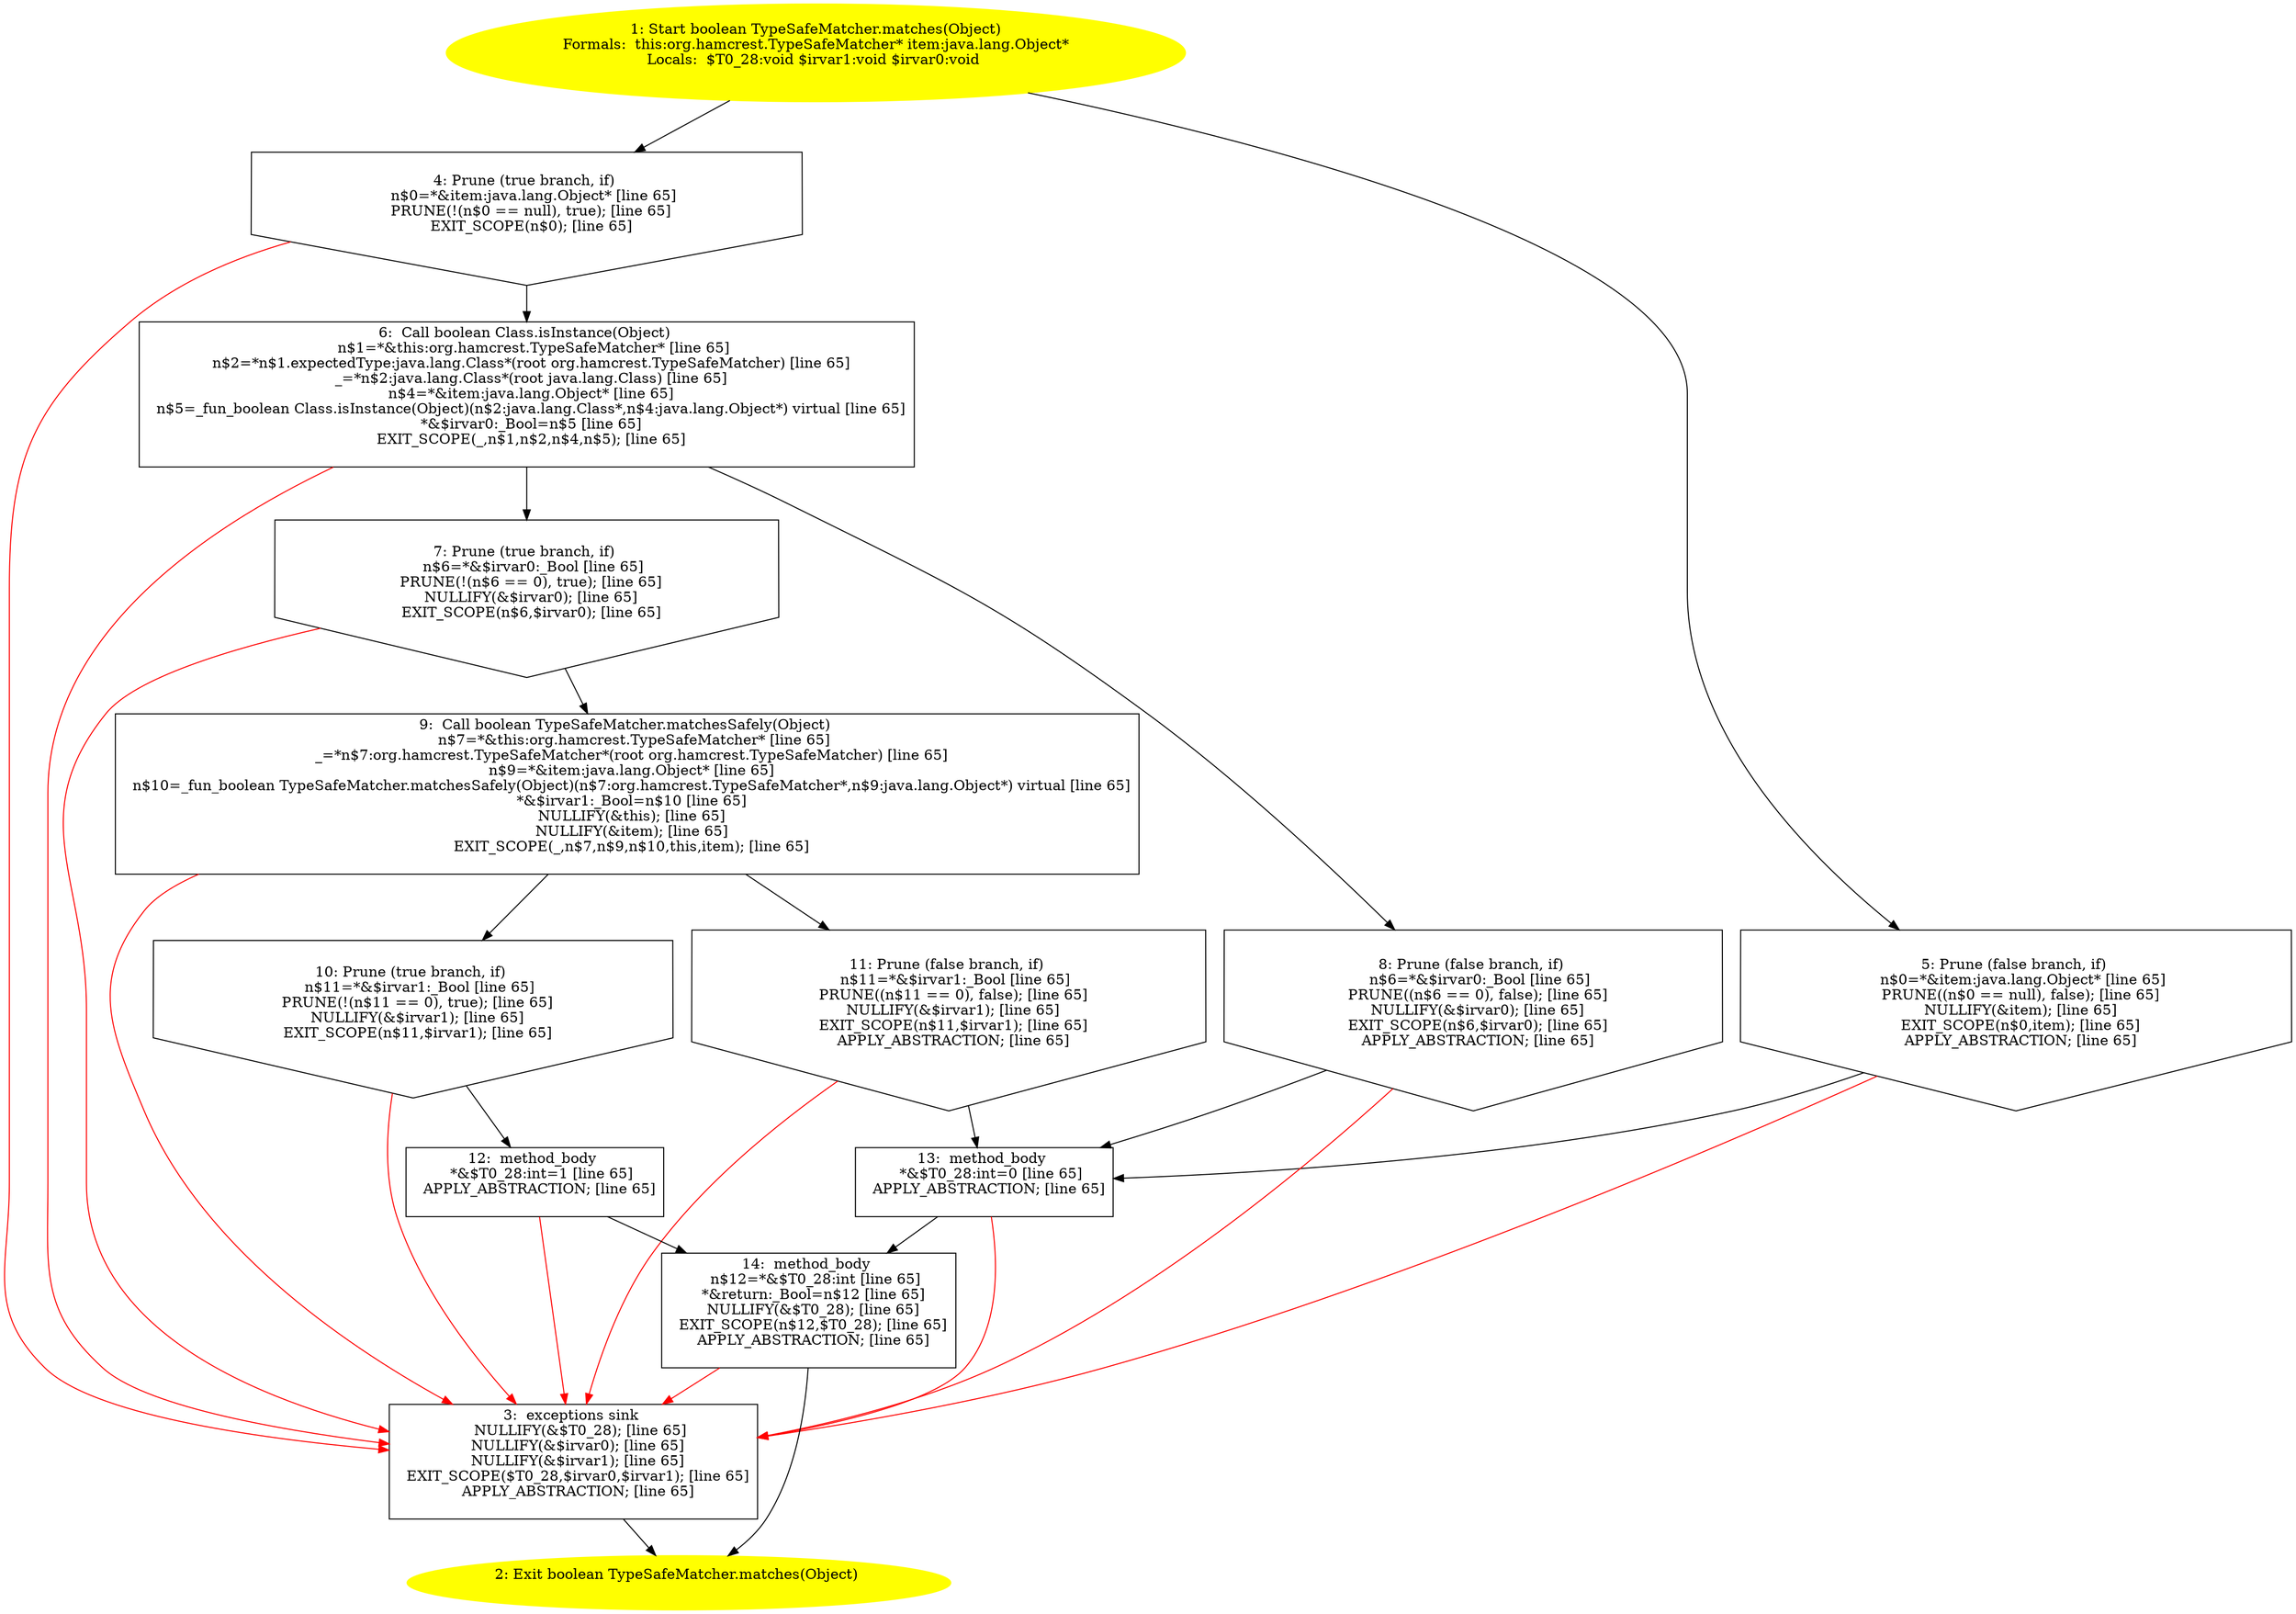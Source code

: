 /* @generated */
digraph cfg {
"org.hamcrest.TypeSafeMatcher.matches(java.lang.Object):boolean.f799bac67b7937a5bca63e672387992a_1" [label="1: Start boolean TypeSafeMatcher.matches(Object)\nFormals:  this:org.hamcrest.TypeSafeMatcher* item:java.lang.Object*\nLocals:  $T0_28:void $irvar1:void $irvar0:void \n  " color=yellow style=filled]
	

	 "org.hamcrest.TypeSafeMatcher.matches(java.lang.Object):boolean.f799bac67b7937a5bca63e672387992a_1" -> "org.hamcrest.TypeSafeMatcher.matches(java.lang.Object):boolean.f799bac67b7937a5bca63e672387992a_4" ;
	 "org.hamcrest.TypeSafeMatcher.matches(java.lang.Object):boolean.f799bac67b7937a5bca63e672387992a_1" -> "org.hamcrest.TypeSafeMatcher.matches(java.lang.Object):boolean.f799bac67b7937a5bca63e672387992a_5" ;
"org.hamcrest.TypeSafeMatcher.matches(java.lang.Object):boolean.f799bac67b7937a5bca63e672387992a_2" [label="2: Exit boolean TypeSafeMatcher.matches(Object) \n  " color=yellow style=filled]
	

"org.hamcrest.TypeSafeMatcher.matches(java.lang.Object):boolean.f799bac67b7937a5bca63e672387992a_3" [label="3:  exceptions sink \n   NULLIFY(&$T0_28); [line 65]\n  NULLIFY(&$irvar0); [line 65]\n  NULLIFY(&$irvar1); [line 65]\n  EXIT_SCOPE($T0_28,$irvar0,$irvar1); [line 65]\n  APPLY_ABSTRACTION; [line 65]\n " shape="box"]
	

	 "org.hamcrest.TypeSafeMatcher.matches(java.lang.Object):boolean.f799bac67b7937a5bca63e672387992a_3" -> "org.hamcrest.TypeSafeMatcher.matches(java.lang.Object):boolean.f799bac67b7937a5bca63e672387992a_2" ;
"org.hamcrest.TypeSafeMatcher.matches(java.lang.Object):boolean.f799bac67b7937a5bca63e672387992a_4" [label="4: Prune (true branch, if) \n   n$0=*&item:java.lang.Object* [line 65]\n  PRUNE(!(n$0 == null), true); [line 65]\n  EXIT_SCOPE(n$0); [line 65]\n " shape="invhouse"]
	

	 "org.hamcrest.TypeSafeMatcher.matches(java.lang.Object):boolean.f799bac67b7937a5bca63e672387992a_4" -> "org.hamcrest.TypeSafeMatcher.matches(java.lang.Object):boolean.f799bac67b7937a5bca63e672387992a_6" ;
	 "org.hamcrest.TypeSafeMatcher.matches(java.lang.Object):boolean.f799bac67b7937a5bca63e672387992a_4" -> "org.hamcrest.TypeSafeMatcher.matches(java.lang.Object):boolean.f799bac67b7937a5bca63e672387992a_3" [color="red" ];
"org.hamcrest.TypeSafeMatcher.matches(java.lang.Object):boolean.f799bac67b7937a5bca63e672387992a_5" [label="5: Prune (false branch, if) \n   n$0=*&item:java.lang.Object* [line 65]\n  PRUNE((n$0 == null), false); [line 65]\n  NULLIFY(&item); [line 65]\n  EXIT_SCOPE(n$0,item); [line 65]\n  APPLY_ABSTRACTION; [line 65]\n " shape="invhouse"]
	

	 "org.hamcrest.TypeSafeMatcher.matches(java.lang.Object):boolean.f799bac67b7937a5bca63e672387992a_5" -> "org.hamcrest.TypeSafeMatcher.matches(java.lang.Object):boolean.f799bac67b7937a5bca63e672387992a_13" ;
	 "org.hamcrest.TypeSafeMatcher.matches(java.lang.Object):boolean.f799bac67b7937a5bca63e672387992a_5" -> "org.hamcrest.TypeSafeMatcher.matches(java.lang.Object):boolean.f799bac67b7937a5bca63e672387992a_3" [color="red" ];
"org.hamcrest.TypeSafeMatcher.matches(java.lang.Object):boolean.f799bac67b7937a5bca63e672387992a_6" [label="6:  Call boolean Class.isInstance(Object) \n   n$1=*&this:org.hamcrest.TypeSafeMatcher* [line 65]\n  n$2=*n$1.expectedType:java.lang.Class*(root org.hamcrest.TypeSafeMatcher) [line 65]\n  _=*n$2:java.lang.Class*(root java.lang.Class) [line 65]\n  n$4=*&item:java.lang.Object* [line 65]\n  n$5=_fun_boolean Class.isInstance(Object)(n$2:java.lang.Class*,n$4:java.lang.Object*) virtual [line 65]\n  *&$irvar0:_Bool=n$5 [line 65]\n  EXIT_SCOPE(_,n$1,n$2,n$4,n$5); [line 65]\n " shape="box"]
	

	 "org.hamcrest.TypeSafeMatcher.matches(java.lang.Object):boolean.f799bac67b7937a5bca63e672387992a_6" -> "org.hamcrest.TypeSafeMatcher.matches(java.lang.Object):boolean.f799bac67b7937a5bca63e672387992a_7" ;
	 "org.hamcrest.TypeSafeMatcher.matches(java.lang.Object):boolean.f799bac67b7937a5bca63e672387992a_6" -> "org.hamcrest.TypeSafeMatcher.matches(java.lang.Object):boolean.f799bac67b7937a5bca63e672387992a_8" ;
	 "org.hamcrest.TypeSafeMatcher.matches(java.lang.Object):boolean.f799bac67b7937a5bca63e672387992a_6" -> "org.hamcrest.TypeSafeMatcher.matches(java.lang.Object):boolean.f799bac67b7937a5bca63e672387992a_3" [color="red" ];
"org.hamcrest.TypeSafeMatcher.matches(java.lang.Object):boolean.f799bac67b7937a5bca63e672387992a_7" [label="7: Prune (true branch, if) \n   n$6=*&$irvar0:_Bool [line 65]\n  PRUNE(!(n$6 == 0), true); [line 65]\n  NULLIFY(&$irvar0); [line 65]\n  EXIT_SCOPE(n$6,$irvar0); [line 65]\n " shape="invhouse"]
	

	 "org.hamcrest.TypeSafeMatcher.matches(java.lang.Object):boolean.f799bac67b7937a5bca63e672387992a_7" -> "org.hamcrest.TypeSafeMatcher.matches(java.lang.Object):boolean.f799bac67b7937a5bca63e672387992a_9" ;
	 "org.hamcrest.TypeSafeMatcher.matches(java.lang.Object):boolean.f799bac67b7937a5bca63e672387992a_7" -> "org.hamcrest.TypeSafeMatcher.matches(java.lang.Object):boolean.f799bac67b7937a5bca63e672387992a_3" [color="red" ];
"org.hamcrest.TypeSafeMatcher.matches(java.lang.Object):boolean.f799bac67b7937a5bca63e672387992a_8" [label="8: Prune (false branch, if) \n   n$6=*&$irvar0:_Bool [line 65]\n  PRUNE((n$6 == 0), false); [line 65]\n  NULLIFY(&$irvar0); [line 65]\n  EXIT_SCOPE(n$6,$irvar0); [line 65]\n  APPLY_ABSTRACTION; [line 65]\n " shape="invhouse"]
	

	 "org.hamcrest.TypeSafeMatcher.matches(java.lang.Object):boolean.f799bac67b7937a5bca63e672387992a_8" -> "org.hamcrest.TypeSafeMatcher.matches(java.lang.Object):boolean.f799bac67b7937a5bca63e672387992a_13" ;
	 "org.hamcrest.TypeSafeMatcher.matches(java.lang.Object):boolean.f799bac67b7937a5bca63e672387992a_8" -> "org.hamcrest.TypeSafeMatcher.matches(java.lang.Object):boolean.f799bac67b7937a5bca63e672387992a_3" [color="red" ];
"org.hamcrest.TypeSafeMatcher.matches(java.lang.Object):boolean.f799bac67b7937a5bca63e672387992a_9" [label="9:  Call boolean TypeSafeMatcher.matchesSafely(Object) \n   n$7=*&this:org.hamcrest.TypeSafeMatcher* [line 65]\n  _=*n$7:org.hamcrest.TypeSafeMatcher*(root org.hamcrest.TypeSafeMatcher) [line 65]\n  n$9=*&item:java.lang.Object* [line 65]\n  n$10=_fun_boolean TypeSafeMatcher.matchesSafely(Object)(n$7:org.hamcrest.TypeSafeMatcher*,n$9:java.lang.Object*) virtual [line 65]\n  *&$irvar1:_Bool=n$10 [line 65]\n  NULLIFY(&this); [line 65]\n  NULLIFY(&item); [line 65]\n  EXIT_SCOPE(_,n$7,n$9,n$10,this,item); [line 65]\n " shape="box"]
	

	 "org.hamcrest.TypeSafeMatcher.matches(java.lang.Object):boolean.f799bac67b7937a5bca63e672387992a_9" -> "org.hamcrest.TypeSafeMatcher.matches(java.lang.Object):boolean.f799bac67b7937a5bca63e672387992a_10" ;
	 "org.hamcrest.TypeSafeMatcher.matches(java.lang.Object):boolean.f799bac67b7937a5bca63e672387992a_9" -> "org.hamcrest.TypeSafeMatcher.matches(java.lang.Object):boolean.f799bac67b7937a5bca63e672387992a_11" ;
	 "org.hamcrest.TypeSafeMatcher.matches(java.lang.Object):boolean.f799bac67b7937a5bca63e672387992a_9" -> "org.hamcrest.TypeSafeMatcher.matches(java.lang.Object):boolean.f799bac67b7937a5bca63e672387992a_3" [color="red" ];
"org.hamcrest.TypeSafeMatcher.matches(java.lang.Object):boolean.f799bac67b7937a5bca63e672387992a_10" [label="10: Prune (true branch, if) \n   n$11=*&$irvar1:_Bool [line 65]\n  PRUNE(!(n$11 == 0), true); [line 65]\n  NULLIFY(&$irvar1); [line 65]\n  EXIT_SCOPE(n$11,$irvar1); [line 65]\n " shape="invhouse"]
	

	 "org.hamcrest.TypeSafeMatcher.matches(java.lang.Object):boolean.f799bac67b7937a5bca63e672387992a_10" -> "org.hamcrest.TypeSafeMatcher.matches(java.lang.Object):boolean.f799bac67b7937a5bca63e672387992a_12" ;
	 "org.hamcrest.TypeSafeMatcher.matches(java.lang.Object):boolean.f799bac67b7937a5bca63e672387992a_10" -> "org.hamcrest.TypeSafeMatcher.matches(java.lang.Object):boolean.f799bac67b7937a5bca63e672387992a_3" [color="red" ];
"org.hamcrest.TypeSafeMatcher.matches(java.lang.Object):boolean.f799bac67b7937a5bca63e672387992a_11" [label="11: Prune (false branch, if) \n   n$11=*&$irvar1:_Bool [line 65]\n  PRUNE((n$11 == 0), false); [line 65]\n  NULLIFY(&$irvar1); [line 65]\n  EXIT_SCOPE(n$11,$irvar1); [line 65]\n  APPLY_ABSTRACTION; [line 65]\n " shape="invhouse"]
	

	 "org.hamcrest.TypeSafeMatcher.matches(java.lang.Object):boolean.f799bac67b7937a5bca63e672387992a_11" -> "org.hamcrest.TypeSafeMatcher.matches(java.lang.Object):boolean.f799bac67b7937a5bca63e672387992a_13" ;
	 "org.hamcrest.TypeSafeMatcher.matches(java.lang.Object):boolean.f799bac67b7937a5bca63e672387992a_11" -> "org.hamcrest.TypeSafeMatcher.matches(java.lang.Object):boolean.f799bac67b7937a5bca63e672387992a_3" [color="red" ];
"org.hamcrest.TypeSafeMatcher.matches(java.lang.Object):boolean.f799bac67b7937a5bca63e672387992a_12" [label="12:  method_body \n   *&$T0_28:int=1 [line 65]\n  APPLY_ABSTRACTION; [line 65]\n " shape="box"]
	

	 "org.hamcrest.TypeSafeMatcher.matches(java.lang.Object):boolean.f799bac67b7937a5bca63e672387992a_12" -> "org.hamcrest.TypeSafeMatcher.matches(java.lang.Object):boolean.f799bac67b7937a5bca63e672387992a_14" ;
	 "org.hamcrest.TypeSafeMatcher.matches(java.lang.Object):boolean.f799bac67b7937a5bca63e672387992a_12" -> "org.hamcrest.TypeSafeMatcher.matches(java.lang.Object):boolean.f799bac67b7937a5bca63e672387992a_3" [color="red" ];
"org.hamcrest.TypeSafeMatcher.matches(java.lang.Object):boolean.f799bac67b7937a5bca63e672387992a_13" [label="13:  method_body \n   *&$T0_28:int=0 [line 65]\n  APPLY_ABSTRACTION; [line 65]\n " shape="box"]
	

	 "org.hamcrest.TypeSafeMatcher.matches(java.lang.Object):boolean.f799bac67b7937a5bca63e672387992a_13" -> "org.hamcrest.TypeSafeMatcher.matches(java.lang.Object):boolean.f799bac67b7937a5bca63e672387992a_14" ;
	 "org.hamcrest.TypeSafeMatcher.matches(java.lang.Object):boolean.f799bac67b7937a5bca63e672387992a_13" -> "org.hamcrest.TypeSafeMatcher.matches(java.lang.Object):boolean.f799bac67b7937a5bca63e672387992a_3" [color="red" ];
"org.hamcrest.TypeSafeMatcher.matches(java.lang.Object):boolean.f799bac67b7937a5bca63e672387992a_14" [label="14:  method_body \n   n$12=*&$T0_28:int [line 65]\n  *&return:_Bool=n$12 [line 65]\n  NULLIFY(&$T0_28); [line 65]\n  EXIT_SCOPE(n$12,$T0_28); [line 65]\n  APPLY_ABSTRACTION; [line 65]\n " shape="box"]
	

	 "org.hamcrest.TypeSafeMatcher.matches(java.lang.Object):boolean.f799bac67b7937a5bca63e672387992a_14" -> "org.hamcrest.TypeSafeMatcher.matches(java.lang.Object):boolean.f799bac67b7937a5bca63e672387992a_2" ;
	 "org.hamcrest.TypeSafeMatcher.matches(java.lang.Object):boolean.f799bac67b7937a5bca63e672387992a_14" -> "org.hamcrest.TypeSafeMatcher.matches(java.lang.Object):boolean.f799bac67b7937a5bca63e672387992a_3" [color="red" ];
}

